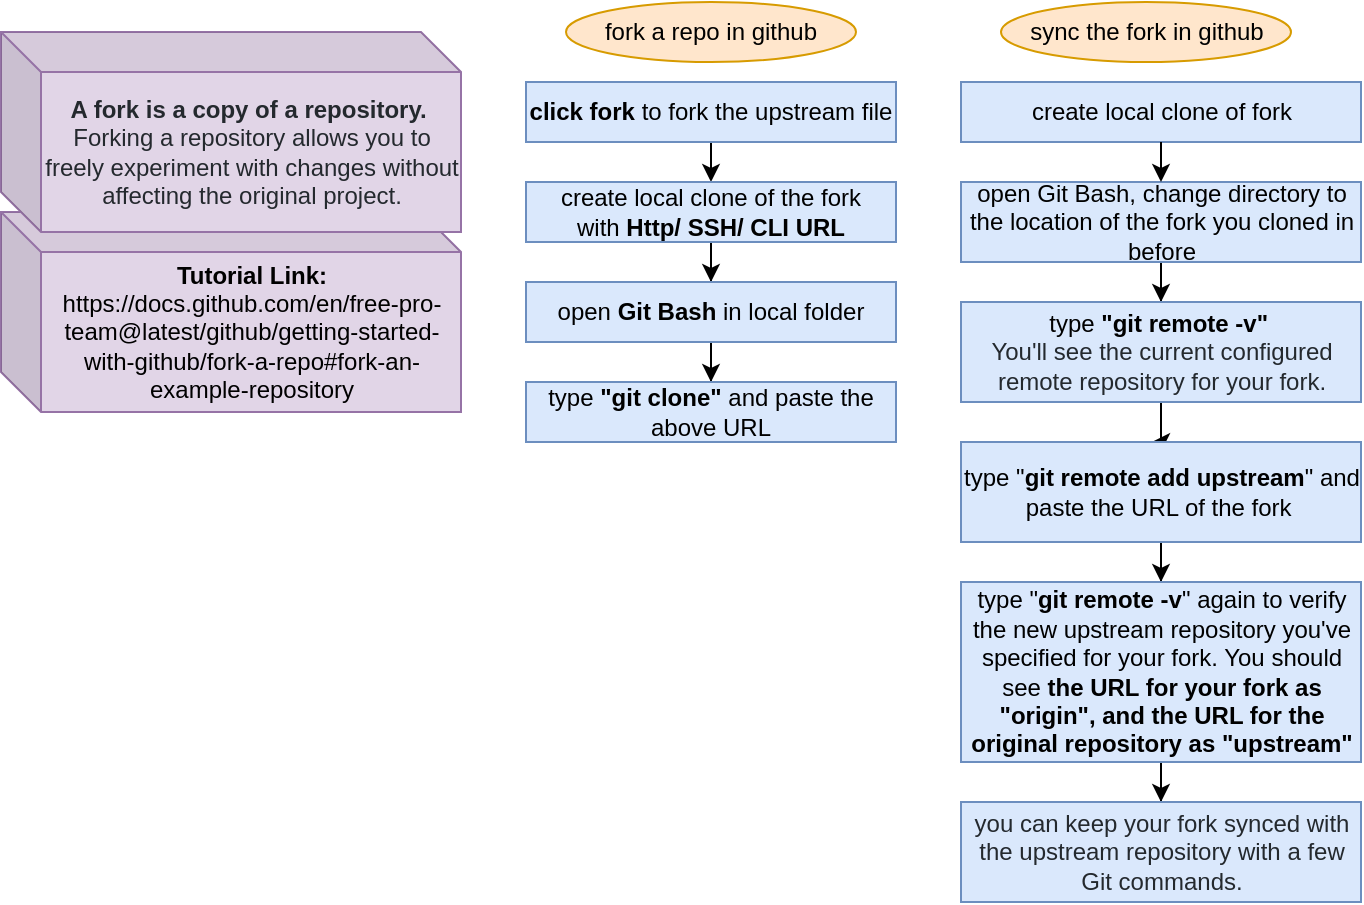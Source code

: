 <mxfile version="13.9.8" type="google"><diagram id="iNDjHE6H5xNrO6vtakq8" name="Page-1"><mxGraphModel dx="1038" dy="580" grid="1" gridSize="10" guides="1" tooltips="1" connect="1" arrows="1" fold="1" page="1" pageScale="1" pageWidth="850" pageHeight="1100" math="0" shadow="0"><root><mxCell id="0"/><mxCell id="1" parent="0"/><mxCell id="wbyR5l19WvYTZNHTPtC7-13" value="" style="edgeStyle=orthogonalEdgeStyle;rounded=0;orthogonalLoop=1;jettySize=auto;html=1;" edge="1" parent="1" source="_uiFswB1YjVeOcQm7tw--3"><mxGeometry relative="1" as="geometry"><mxPoint x="382.5" y="190" as="targetPoint"/></mxGeometry></mxCell><mxCell id="_uiFswB1YjVeOcQm7tw--3" value="&lt;b&gt;click fork&lt;/b&gt; to fork the upstream file" style="rounded=0;whiteSpace=wrap;html=1;fillColor=#dae8fc;strokeColor=#6c8ebf;" parent="1" vertex="1"><mxGeometry x="290" y="140" width="185" height="30" as="geometry"/></mxCell><mxCell id="_uiFswB1YjVeOcQm7tw--16" value="fork a repo in github" style="ellipse;whiteSpace=wrap;html=1;fillColor=#ffe6cc;strokeColor=#d79b00;" parent="1" vertex="1"><mxGeometry x="310" y="100" width="145" height="30" as="geometry"/></mxCell><mxCell id="xziO_oomgLR8sKJ-iTEu-5" value="&lt;div&gt;&lt;span&gt;&lt;b&gt;Tutorial Link:&lt;/b&gt;&lt;/span&gt;&lt;/div&gt;https://docs.github.com/en/free-pro-team@latest/github/getting-started-with-github/fork-a-repo#fork-an-example-repository" style="shape=cube;whiteSpace=wrap;html=1;boundedLbl=1;backgroundOutline=1;darkOpacity=0.05;darkOpacity2=0.1;fillColor=#e1d5e7;strokeColor=#9673a6;align=center;" parent="1" vertex="1"><mxGeometry x="27.5" y="205" width="230" height="100" as="geometry"/></mxCell><mxCell id="xziO_oomgLR8sKJ-iTEu-6" value="&lt;b style=&quot;color: rgb(36 , 41 , 46)&quot;&gt;A fork is a copy of a repository.&amp;nbsp;&lt;/b&gt;&lt;br style=&quot;color: rgb(36 , 41 , 46)&quot;&gt;&lt;span style=&quot;color: rgb(36 , 41 , 46)&quot;&gt;Forking a repository allows you to freely experiment with changes without affecting the original project.&lt;/span&gt;" style="shape=cube;whiteSpace=wrap;html=1;boundedLbl=1;backgroundOutline=1;darkOpacity=0.05;darkOpacity2=0.1;fillColor=#e1d5e7;strokeColor=#9673a6;" parent="1" vertex="1"><mxGeometry x="27.5" y="115" width="230" height="100" as="geometry"/></mxCell><mxCell id="wbyR5l19WvYTZNHTPtC7-14" value="" style="edgeStyle=orthogonalEdgeStyle;rounded=0;orthogonalLoop=1;jettySize=auto;html=1;entryX=0.5;entryY=0;entryDx=0;entryDy=0;" edge="1" parent="1" source="wbyR5l19WvYTZNHTPtC7-1" target="wbyR5l19WvYTZNHTPtC7-2"><mxGeometry relative="1" as="geometry"/></mxCell><mxCell id="wbyR5l19WvYTZNHTPtC7-1" value="create local clone of the fork &lt;br&gt;with &lt;b&gt;Http/ SSH/ CLI URL&lt;/b&gt;" style="rounded=0;whiteSpace=wrap;html=1;fillColor=#dae8fc;strokeColor=#6c8ebf;" vertex="1" parent="1"><mxGeometry x="290" y="190" width="185" height="30" as="geometry"/></mxCell><mxCell id="wbyR5l19WvYTZNHTPtC7-15" value="" style="edgeStyle=orthogonalEdgeStyle;rounded=0;orthogonalLoop=1;jettySize=auto;html=1;entryX=0.5;entryY=0;entryDx=0;entryDy=0;" edge="1" parent="1" source="wbyR5l19WvYTZNHTPtC7-2" target="wbyR5l19WvYTZNHTPtC7-3"><mxGeometry relative="1" as="geometry"/></mxCell><mxCell id="wbyR5l19WvYTZNHTPtC7-2" value="open &lt;b&gt;Git Bash&lt;/b&gt; in local folder" style="rounded=0;whiteSpace=wrap;html=1;fillColor=#dae8fc;strokeColor=#6c8ebf;" vertex="1" parent="1"><mxGeometry x="290" y="240" width="185" height="30" as="geometry"/></mxCell><mxCell id="wbyR5l19WvYTZNHTPtC7-3" value="type &lt;b&gt;&quot;git clone&quot;&lt;/b&gt; and paste the above URL" style="rounded=0;whiteSpace=wrap;html=1;fillColor=#dae8fc;strokeColor=#6c8ebf;" vertex="1" parent="1"><mxGeometry x="290" y="290" width="185" height="30" as="geometry"/></mxCell><mxCell id="wbyR5l19WvYTZNHTPtC7-5" value="sync the fork&amp;nbsp;in github" style="ellipse;whiteSpace=wrap;html=1;fillColor=#ffe6cc;strokeColor=#d79b00;" vertex="1" parent="1"><mxGeometry x="527.5" y="100" width="145" height="30" as="geometry"/></mxCell><mxCell id="wbyR5l19WvYTZNHTPtC7-6" value="create local clone of fork" style="rounded=0;whiteSpace=wrap;html=1;fillColor=#dae8fc;strokeColor=#6c8ebf;" vertex="1" parent="1"><mxGeometry x="507.5" y="140" width="200" height="30" as="geometry"/></mxCell><mxCell id="wbyR5l19WvYTZNHTPtC7-16" value="" style="edgeStyle=orthogonalEdgeStyle;rounded=0;orthogonalLoop=1;jettySize=auto;html=1;entryX=0.5;entryY=0;entryDx=0;entryDy=0;" edge="1" parent="1" source="wbyR5l19WvYTZNHTPtC7-7" target="wbyR5l19WvYTZNHTPtC7-8"><mxGeometry relative="1" as="geometry"/></mxCell><mxCell id="wbyR5l19WvYTZNHTPtC7-7" value="open Git Bash, change directory to the location of the fork you cloned in before" style="rounded=0;whiteSpace=wrap;html=1;fillColor=#dae8fc;strokeColor=#6c8ebf;" vertex="1" parent="1"><mxGeometry x="507.5" y="190" width="200" height="40" as="geometry"/></mxCell><mxCell id="wbyR5l19WvYTZNHTPtC7-17" value="" style="edgeStyle=orthogonalEdgeStyle;rounded=0;orthogonalLoop=1;jettySize=auto;html=1;" edge="1" parent="1" source="wbyR5l19WvYTZNHTPtC7-8"><mxGeometry relative="1" as="geometry"><mxPoint x="602.5" y="320" as="targetPoint"/></mxGeometry></mxCell><mxCell id="wbyR5l19WvYTZNHTPtC7-8" value="&lt;font style=&quot;font-size: 12px&quot;&gt;type &lt;b&gt;&quot;git remote -v&quot;&lt;/b&gt;&amp;nbsp;&lt;br&gt;&lt;span style=&quot;color: rgb(36 , 41 , 46) ; font-family: , &amp;#34;blinkmacsystemfont&amp;#34; , &amp;#34;segoe ui&amp;#34; , &amp;#34;helvetica&amp;#34; , &amp;#34;arial&amp;#34; , sans-serif , &amp;#34;apple color emoji&amp;#34; , &amp;#34;segoe ui emoji&amp;#34; ; text-align: left&quot;&gt;You'll see the current configured remote repository for your fork.&lt;/span&gt;&lt;/font&gt;" style="rounded=0;whiteSpace=wrap;html=1;fillColor=#dae8fc;strokeColor=#6c8ebf;" vertex="1" parent="1"><mxGeometry x="507.5" y="250" width="200" height="50" as="geometry"/></mxCell><mxCell id="wbyR5l19WvYTZNHTPtC7-18" value="" style="edgeStyle=orthogonalEdgeStyle;rounded=0;orthogonalLoop=1;jettySize=auto;html=1;entryX=0.5;entryY=0;entryDx=0;entryDy=0;" edge="1" parent="1" source="wbyR5l19WvYTZNHTPtC7-10" target="wbyR5l19WvYTZNHTPtC7-19"><mxGeometry relative="1" as="geometry"><mxPoint x="602.5" y="400" as="targetPoint"/></mxGeometry></mxCell><mxCell id="wbyR5l19WvYTZNHTPtC7-10" value="&lt;font style=&quot;font-size: 12px&quot;&gt;type &quot;&lt;b&gt;git remote add upstream&lt;/b&gt;&quot; and paste the URL of the fork&amp;nbsp;&lt;br&gt;&lt;/font&gt;" style="rounded=0;whiteSpace=wrap;html=1;fillColor=#dae8fc;strokeColor=#6c8ebf;" vertex="1" parent="1"><mxGeometry x="507.5" y="320" width="200" height="50" as="geometry"/></mxCell><mxCell id="wbyR5l19WvYTZNHTPtC7-12" value="" style="endArrow=classic;html=1;exitX=0.5;exitY=1;exitDx=0;exitDy=0;entryX=0.5;entryY=0;entryDx=0;entryDy=0;" edge="1" parent="1" source="wbyR5l19WvYTZNHTPtC7-6" target="wbyR5l19WvYTZNHTPtC7-7"><mxGeometry width="50" height="50" relative="1" as="geometry"><mxPoint x="597.5" y="330" as="sourcePoint"/><mxPoint x="647.5" y="280" as="targetPoint"/></mxGeometry></mxCell><mxCell id="wbyR5l19WvYTZNHTPtC7-21" value="" style="edgeStyle=orthogonalEdgeStyle;rounded=0;orthogonalLoop=1;jettySize=auto;html=1;" edge="1" parent="1" source="wbyR5l19WvYTZNHTPtC7-19" target="wbyR5l19WvYTZNHTPtC7-20"><mxGeometry relative="1" as="geometry"/></mxCell><mxCell id="wbyR5l19WvYTZNHTPtC7-19" value="&lt;font style=&quot;font-size: 12px&quot;&gt;type &quot;&lt;b&gt;git remote -v&lt;/b&gt;&quot; again to verify the new upstream repository you've specified for your fork. You should see &lt;b&gt;the URL for your fork as &quot;origin&quot;, and the URL for the original repository as &quot;upstream&quot;&lt;/b&gt;&lt;br&gt;&lt;/font&gt;" style="rounded=0;whiteSpace=wrap;html=1;fillColor=#dae8fc;strokeColor=#6c8ebf;" vertex="1" parent="1"><mxGeometry x="507.5" y="390" width="200" height="90" as="geometry"/></mxCell><mxCell id="wbyR5l19WvYTZNHTPtC7-20" value="&lt;span style=&quot;color: rgb(36 , 41 , 46)&quot;&gt;&lt;font style=&quot;font-size: 12px&quot;&gt;you can keep your fork synced with the upstream repository with a few Git commands.&lt;/font&gt;&lt;/span&gt;" style="rounded=0;whiteSpace=wrap;html=1;fillColor=#dae8fc;strokeColor=#6c8ebf;" vertex="1" parent="1"><mxGeometry x="507.5" y="500" width="200" height="50" as="geometry"/></mxCell></root></mxGraphModel></diagram></mxfile>